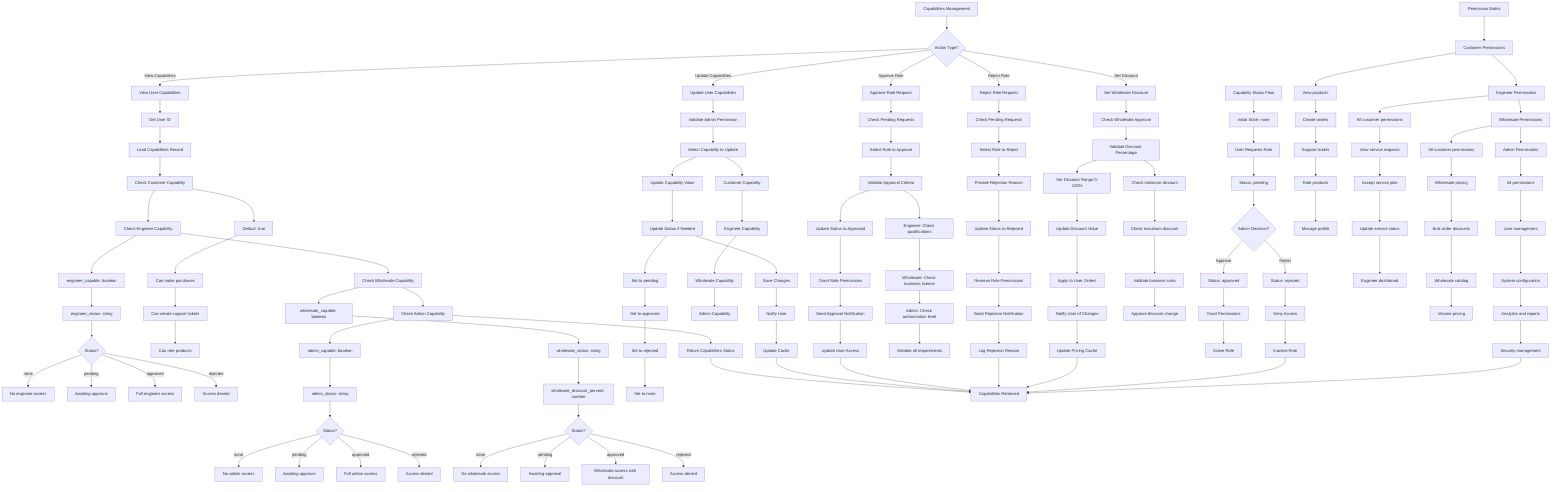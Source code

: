 %% Capabilities Management System
%% View at https://mermaid.live
flowchart TD
  A[Capabilities Management] --> B{Action Type?}
  B -->|View Capabilities| C[View User Capabilities]
  B -->|Update Capabilities| D[Update User Capabilities]
  B -->|Approve Role| E[Approve Role Request]
  B -->|Reject Role| F[Reject Role Request]
  B -->|Set Discount| G[Set Wholesale Discount]
  
  %% View Capabilities
  C --> C1[Get User ID]
  C1 --> C2[Load Capabilities Record]
  C2 --> C3[Check Customer Capability]
  C3 --> C4[Check Engineer Capability]
  C4 --> C5[Check Wholesale Capability]
  C5 --> C6[Check Admin Capability]
  C6 --> C7[Return Capabilities Status]
  
  %% Customer Capability Check
  C3 --> C3A[Default: true]
  C3A --> C3B[Can make purchases]
  C3B --> C3C[Can create support tickets]
  C3C --> C3D[Can rate products]
  
  %% Engineer Capability Check
  C4 --> C4A[engineer_capable: boolean]
  C4A --> C4B[engineer_status: string]
  C4B --> C4C{Status?}
  C4C -->|none| C4D[No engineer access]
  C4C -->|pending| C4E[Awaiting approval]
  C4C -->|approved| C4F[Full engineer access]
  C4C -->|rejected| C4G[Access denied]
  
  %% Wholesale Capability Check
  C5 --> C5A[wholesale_capable: boolean]
  C5A --> C5B[wholesale_status: string]
  C5B --> C5C[wholesale_discount_percent: number]
  C5C --> C5D{Status?}
  C5D -->|none| C5E[No wholesale access]
  C5D -->|pending| C5F[Awaiting approval]
  C5D -->|approved| C5G[Wholesale access with discount]
  C5D -->|rejected| C5H[Access denied]
  
  %% Admin Capability Check
  C6 --> C6A[admin_capable: boolean]
  C6A --> C6B[admin_status: string]
  C6B --> C6C{Status?}
  C6C -->|none| C6D[No admin access]
  C6C -->|pending| C6E[Awaiting approval]
  C6C -->|approved| C6F[Full admin access]
  C6C -->|rejected| C6G[Access denied]
  
  %% Update Capabilities
  D --> D1[Validate Admin Permission]
  D1 --> D2[Select Capability to Update]
  D2 --> D3[Update Capability Value]
  D3 --> D4[Update Status if Needed]
  D4 --> D5[Save Changes]
  D5 --> D6[Notify User]
  D6 --> D7[Update Cache]
  
  %% Capability Updates
  D2 --> D2A[Customer Capability]
  D2A --> D2B[Engineer Capability]
  D2B --> D2C[Wholesale Capability]
  D2C --> D2D[Admin Capability]
  
  %% Status Updates
  D4 --> D4A[Set to pending]
  D4A --> D4B[Set to approved]
  D4B --> D4C[Set to rejected]
  D4C --> D4D[Set to none]
  
  %% Approve Role
  E --> E1[Check Pending Requests]
  E1 --> E2[Select Role to Approve]
  E2 --> E3[Validate Approval Criteria]
  E3 --> E4[Update Status to Approved]
  E4 --> E5[Grant Role Permissions]
  E5 --> E6[Send Approval Notification]
  E6 --> E7[Update User Access]
  
  %% Approval Criteria
  E3 --> E3A[Engineer: Check qualifications]
  E3A --> E3B[Wholesale: Check business license]
  E3B --> E3C[Admin: Check authorization level]
  E3C --> E3D[Validate all requirements]
  
  %% Reject Role
  F --> F1[Check Pending Requests]
  F1 --> F2[Select Role to Reject]
  F2 --> F3[Provide Rejection Reason]
  F3 --> F4[Update Status to Rejected]
  F4 --> F5[Remove Role Permissions]
  F5 --> F6[Send Rejection Notification]
  F6 --> F7[Log Rejection Reason]
  
  %% Set Wholesale Discount
  G --> G1[Check Wholesale Approval]
  G1 --> G2[Validate Discount Percentage]
  G2 --> G3[Set Discount Range 0-100%]
  G3 --> G4[Update Discount Value]
  G4 --> G5[Apply to User Orders]
  G5 --> G6[Notify User of Changes]
  G6 --> G7[Update Pricing Cache]
  
  %% Discount Validation
  G2 --> G2A[Check minimum discount]
  G2A --> G2B[Check maximum discount]
  G2B --> G2C[Validate business rules]
  G2C --> G2D[Approve discount change]
  
  %% Capability Status Flow
  H[Capability Status Flow] --> H1[Initial State: none]
  H1 --> H2[User Requests Role]
  H2 --> H3[Status: pending]
  H3 --> H4{Admin Decision?}
  H4 -->|Approve| H5[Status: approved]
  H4 -->|Reject| H6[Status: rejected]
  H5 --> H7[Grant Permissions]
  H6 --> H8[Deny Access]
  H7 --> H9[Active Role]
  H8 --> H10[Inactive Role]
  
  %% Permission Matrix
  I[Permission Matrix] --> I1[Customer Permissions]
  I1 --> I2[Engineer Permissions]
  I2 --> I3[Wholesale Permissions]
  I3 --> I4[Admin Permissions]
  
  %% Customer Permissions
  I1 --> I1A[View products]
  I1A --> I1B[Create orders]
  I1B --> I1C[Support tickets]
  I1C --> I1D[Rate products]
  I1D --> I1E[Manage profile]
  
  %% Engineer Permissions
  I2 --> I2A[All customer permissions]
  I2A --> I2B[View service requests]
  I2B --> I2C[Accept service jobs]
  I2C --> I2D[Update service status]
  I2D --> I2E[Engineer dashboard]
  
  %% Wholesale Permissions
  I3 --> I3A[All customer permissions]
  I3A --> I3B[Wholesale pricing]
  I3B --> I3C[Bulk order discounts]
  I3C --> I3D[Wholesale catalog]
  I3D --> I3E[Volume pricing]
  
  %% Admin Permissions
  I4 --> I4A[All permissions]
  I4A --> I4B[User management]
  I4B --> I4C[System configuration]
  I4C --> I4D[Analytics and reports]
  I4D --> I4E[Security management]
  
  %% End points
  C7 --> Z[Capabilities Retrieved]
  D7 --> Z
  E7 --> Z
  F7 --> Z
  G7 --> Z
  H10 --> Z
  I4E --> Z